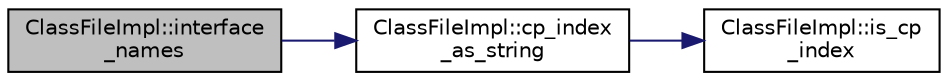 digraph "ClassFileImpl::interface_names"
{
  bgcolor="transparent";
  edge [fontname="Helvetica",fontsize="10",labelfontname="Helvetica",labelfontsize="10"];
  node [fontname="Helvetica",fontsize="10",shape=record];
  rankdir="LR";
  Node20 [label="ClassFileImpl::interface\l_names",height=0.2,width=0.4,color="black", fillcolor="grey75", style="filled", fontcolor="black"];
  Node20 -> Node21 [color="midnightblue",fontsize="10",style="solid",fontname="Helvetica"];
  Node21 [label="ClassFileImpl::cp_index\l_as_string",height=0.2,width=0.4,color="black",URL="$classClassFileImpl.html#abf8923075c93d6d5bd1755a7b3ced362"];
  Node21 -> Node22 [color="midnightblue",fontsize="10",style="solid",fontname="Helvetica"];
  Node22 [label="ClassFileImpl::is_cp\l_index",height=0.2,width=0.4,color="black",URL="$classClassFileImpl.html#a1f15226f5107cb036e81d480531cda08"];
}
